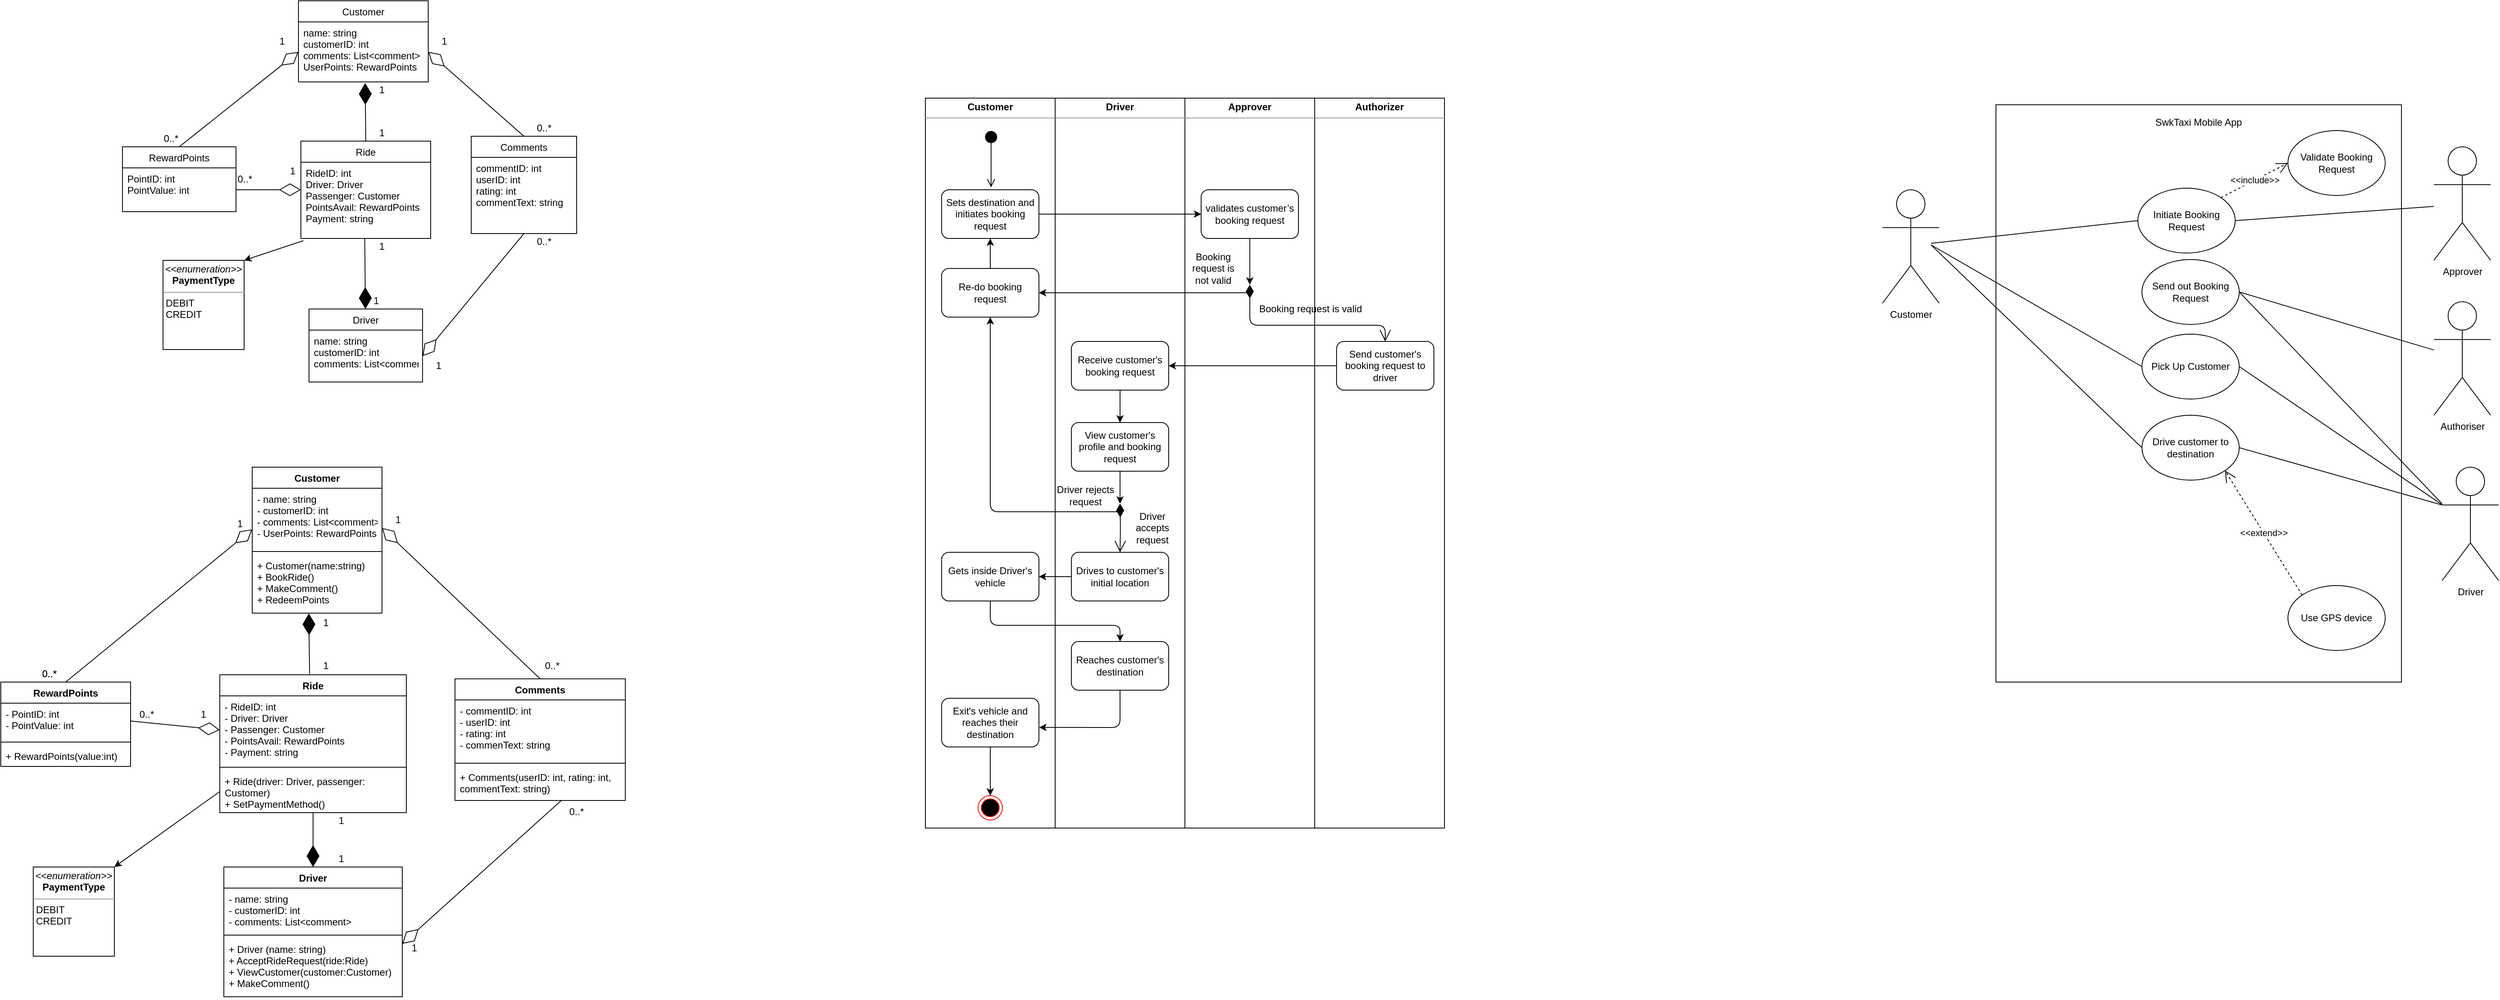 <mxfile version="13.0.1" type="github">
  <diagram id="TUaeIwJqIPwaMvK1Nt-R" name="Page-1">
    <mxGraphModel dx="2670" dy="936" grid="1" gridSize="10" guides="1" tooltips="1" connect="1" arrows="1" fold="1" page="1" pageScale="1" pageWidth="850" pageHeight="1100" math="0" shadow="0">
      <root>
        <mxCell id="0" />
        <mxCell id="1" parent="0" />
        <mxCell id="8aeZjbQpbGjvfy1XVlZA-1" value="Customer" style="swimlane;fontStyle=0;childLayout=stackLayout;horizontal=1;startSize=26;fillColor=none;horizontalStack=0;resizeParent=1;resizeParentMax=0;resizeLast=0;collapsible=1;marginBottom=0;" parent="1" vertex="1">
          <mxGeometry x="217" y="20" width="160" height="100" as="geometry" />
        </mxCell>
        <mxCell id="8aeZjbQpbGjvfy1XVlZA-4" value="name: string&#xa;customerID: int&#xa;comments: List&lt;comment&gt;&#xa;UserPoints: RewardPoints&#xa;&#xa;&#xa;&#xa;" style="text;strokeColor=none;fillColor=none;align=left;verticalAlign=top;spacingLeft=4;spacingRight=4;overflow=hidden;rotatable=0;points=[[0,0.5],[1,0.5]];portConstraint=eastwest;" parent="8aeZjbQpbGjvfy1XVlZA-1" vertex="1">
          <mxGeometry y="26" width="160" height="74" as="geometry" />
        </mxCell>
        <mxCell id="8aeZjbQpbGjvfy1XVlZA-5" value="Driver" style="swimlane;fontStyle=0;childLayout=stackLayout;horizontal=1;startSize=26;fillColor=none;horizontalStack=0;resizeParent=1;resizeParentMax=0;resizeLast=0;collapsible=1;marginBottom=0;" parent="1" vertex="1">
          <mxGeometry x="230" y="400" width="140" height="90" as="geometry" />
        </mxCell>
        <mxCell id="8aeZjbQpbGjvfy1XVlZA-6" value="name: string&#xa;customerID: int&#xa;comments: List&lt;comment&gt;" style="text;strokeColor=none;fillColor=none;align=left;verticalAlign=top;spacingLeft=4;spacingRight=4;overflow=hidden;rotatable=0;points=[[0,0.5],[1,0.5]];portConstraint=eastwest;" parent="8aeZjbQpbGjvfy1XVlZA-5" vertex="1">
          <mxGeometry y="26" width="140" height="64" as="geometry" />
        </mxCell>
        <mxCell id="8aeZjbQpbGjvfy1XVlZA-23" value="" style="endArrow=diamondThin;endFill=1;endSize=24;html=1;entryX=0.514;entryY=1.018;entryDx=0;entryDy=0;entryPerimeter=0;exitX=0.5;exitY=0;exitDx=0;exitDy=0;" parent="1" source="8aeZjbQpbGjvfy1XVlZA-9" target="8aeZjbQpbGjvfy1XVlZA-4" edge="1">
          <mxGeometry width="160" relative="1" as="geometry">
            <mxPoint x="30" y="280" as="sourcePoint" />
            <mxPoint x="190" y="280" as="targetPoint" />
          </mxGeometry>
        </mxCell>
        <mxCell id="8aeZjbQpbGjvfy1XVlZA-24" value="" style="endArrow=diamondThin;endFill=1;endSize=24;html=1;exitX=0.492;exitY=1.004;exitDx=0;exitDy=0;exitPerimeter=0;" parent="1" source="8aeZjbQpbGjvfy1XVlZA-10" target="8aeZjbQpbGjvfy1XVlZA-5" edge="1">
          <mxGeometry width="160" relative="1" as="geometry">
            <mxPoint x="200" y="360" as="sourcePoint" />
            <mxPoint x="360" y="360" as="targetPoint" />
          </mxGeometry>
        </mxCell>
        <mxCell id="8aeZjbQpbGjvfy1XVlZA-25" value="" style="endArrow=diamondThin;endFill=0;endSize=24;html=1;exitX=0.5;exitY=0;exitDx=0;exitDy=0;entryX=1;entryY=0.5;entryDx=0;entryDy=0;" parent="1" source="8aeZjbQpbGjvfy1XVlZA-13" target="8aeZjbQpbGjvfy1XVlZA-4" edge="1">
          <mxGeometry width="160" relative="1" as="geometry">
            <mxPoint x="440" y="90" as="sourcePoint" />
            <mxPoint x="600" y="90" as="targetPoint" />
          </mxGeometry>
        </mxCell>
        <mxCell id="8aeZjbQpbGjvfy1XVlZA-13" value="Comments" style="swimlane;fontStyle=0;childLayout=stackLayout;horizontal=1;startSize=26;fillColor=none;horizontalStack=0;resizeParent=1;resizeParentMax=0;resizeLast=0;collapsible=1;marginBottom=0;" parent="1" vertex="1">
          <mxGeometry x="430" y="187" width="130" height="120" as="geometry" />
        </mxCell>
        <mxCell id="8aeZjbQpbGjvfy1XVlZA-14" value="commentID: int&#xa;userID: int&#xa;rating: int&#xa;commentText: string&#xa;&#xa;&#xa;&#xa;" style="text;strokeColor=none;fillColor=none;align=left;verticalAlign=top;spacingLeft=4;spacingRight=4;overflow=hidden;rotatable=0;points=[[0,0.5],[1,0.5]];portConstraint=eastwest;" parent="8aeZjbQpbGjvfy1XVlZA-13" vertex="1">
          <mxGeometry y="26" width="130" height="94" as="geometry" />
        </mxCell>
        <mxCell id="8aeZjbQpbGjvfy1XVlZA-26" value="" style="endArrow=diamondThin;endFill=0;endSize=24;html=1;exitX=0.5;exitY=1;exitDx=0;exitDy=0;entryX=1;entryY=0.5;entryDx=0;entryDy=0;" parent="1" source="8aeZjbQpbGjvfy1XVlZA-13" target="8aeZjbQpbGjvfy1XVlZA-6" edge="1">
          <mxGeometry width="160" relative="1" as="geometry">
            <mxPoint x="420" y="370" as="sourcePoint" />
            <mxPoint x="580" y="370" as="targetPoint" />
          </mxGeometry>
        </mxCell>
        <mxCell id="-B1I44Br9PL9_KYWqfww-1" value="" style="endArrow=diamondThin;endFill=0;endSize=24;html=1;entryX=0;entryY=0.5;entryDx=0;entryDy=0;exitX=0.5;exitY=0;exitDx=0;exitDy=0;" edge="1" parent="1" source="8aeZjbQpbGjvfy1XVlZA-17" target="8aeZjbQpbGjvfy1XVlZA-4">
          <mxGeometry width="160" relative="1" as="geometry">
            <mxPoint x="60" y="180" as="sourcePoint" />
            <mxPoint x="220" y="180" as="targetPoint" />
          </mxGeometry>
        </mxCell>
        <mxCell id="-B1I44Br9PL9_KYWqfww-2" value="" style="endArrow=diamondThin;endFill=0;endSize=24;html=1;entryX=0;entryY=0.5;entryDx=0;entryDy=0;exitX=1;exitY=0.5;exitDx=0;exitDy=0;" edge="1" parent="1" source="8aeZjbQpbGjvfy1XVlZA-18" target="8aeZjbQpbGjvfy1XVlZA-9">
          <mxGeometry width="160" relative="1" as="geometry">
            <mxPoint x="60" y="360" as="sourcePoint" />
            <mxPoint x="220" y="360" as="targetPoint" />
          </mxGeometry>
        </mxCell>
        <mxCell id="-B1I44Br9PL9_KYWqfww-3" value="&lt;p style=&quot;margin: 0px ; margin-top: 4px ; text-align: center&quot;&gt;&lt;i&gt;&amp;lt;&amp;lt;enumeration&amp;gt;&amp;gt;&lt;/i&gt;&lt;br&gt;&lt;b&gt;PaymentType&lt;/b&gt;&lt;/p&gt;&lt;hr size=&quot;1&quot;&gt;&lt;div&gt;&amp;nbsp;DEBIT&lt;/div&gt;&lt;div&gt;&amp;nbsp;CREDIT&lt;br&gt;&lt;/div&gt;" style="verticalAlign=top;align=left;overflow=fill;fontSize=12;fontFamily=Helvetica;html=1;" vertex="1" parent="1">
          <mxGeometry x="50" y="340" width="100" height="110" as="geometry" />
        </mxCell>
        <mxCell id="-B1I44Br9PL9_KYWqfww-4" value="" style="endArrow=classic;html=1;exitX=0.019;exitY=1.029;exitDx=0;exitDy=0;exitPerimeter=0;entryX=1;entryY=0;entryDx=0;entryDy=0;" edge="1" parent="1" source="8aeZjbQpbGjvfy1XVlZA-10" target="-B1I44Br9PL9_KYWqfww-3">
          <mxGeometry width="50" height="50" relative="1" as="geometry">
            <mxPoint x="200" y="390" as="sourcePoint" />
            <mxPoint x="250" y="340" as="targetPoint" />
          </mxGeometry>
        </mxCell>
        <mxCell id="-B1I44Br9PL9_KYWqfww-5" value="1" style="text;html=1;strokeColor=none;fillColor=none;align=center;verticalAlign=middle;whiteSpace=wrap;rounded=0;" vertex="1" parent="1">
          <mxGeometry x="377" y="60" width="40" height="20" as="geometry" />
        </mxCell>
        <mxCell id="-B1I44Br9PL9_KYWqfww-6" value="0..*" style="text;html=1;strokeColor=none;fillColor=none;align=center;verticalAlign=middle;whiteSpace=wrap;rounded=0;" vertex="1" parent="1">
          <mxGeometry x="500" y="167" width="40" height="20" as="geometry" />
        </mxCell>
        <mxCell id="-B1I44Br9PL9_KYWqfww-7" value="1" style="text;html=1;strokeColor=none;fillColor=none;align=center;verticalAlign=middle;whiteSpace=wrap;rounded=0;" vertex="1" parent="1">
          <mxGeometry x="370" y="460" width="40" height="20" as="geometry" />
        </mxCell>
        <mxCell id="-B1I44Br9PL9_KYWqfww-8" value="0..*" style="text;html=1;strokeColor=none;fillColor=none;align=center;verticalAlign=middle;whiteSpace=wrap;rounded=0;" vertex="1" parent="1">
          <mxGeometry x="500" y="307" width="40" height="20" as="geometry" />
        </mxCell>
        <mxCell id="-B1I44Br9PL9_KYWqfww-9" value="1" style="text;html=1;strokeColor=none;fillColor=none;align=center;verticalAlign=middle;whiteSpace=wrap;rounded=0;" vertex="1" parent="1">
          <mxGeometry x="177" y="60" width="40" height="20" as="geometry" />
        </mxCell>
        <mxCell id="-B1I44Br9PL9_KYWqfww-12" value="0..*" style="text;html=1;strokeColor=none;fillColor=none;align=center;verticalAlign=middle;whiteSpace=wrap;rounded=0;" vertex="1" parent="1">
          <mxGeometry x="40" y="180" width="40" height="20" as="geometry" />
        </mxCell>
        <mxCell id="8aeZjbQpbGjvfy1XVlZA-9" value="Ride" style="swimlane;fontStyle=0;childLayout=stackLayout;horizontal=1;startSize=26;fillColor=none;horizontalStack=0;resizeParent=1;resizeParentMax=0;resizeLast=0;collapsible=1;marginBottom=0;" parent="1" vertex="1">
          <mxGeometry x="220" y="193" width="160" height="120" as="geometry" />
        </mxCell>
        <mxCell id="8aeZjbQpbGjvfy1XVlZA-10" value="RideID: int&#xa;Driver: Driver&#xa;Passenger: Customer&#xa;PointsAvail: RewardPoints&#xa;Payment: string&#xa;&#xa;&#xa;" style="text;strokeColor=none;fillColor=none;align=left;verticalAlign=top;spacingLeft=4;spacingRight=4;overflow=hidden;rotatable=0;points=[[0,0.5],[1,0.5]];portConstraint=eastwest;" parent="8aeZjbQpbGjvfy1XVlZA-9" vertex="1">
          <mxGeometry y="26" width="160" height="94" as="geometry" />
        </mxCell>
        <mxCell id="8aeZjbQpbGjvfy1XVlZA-17" value="RewardPoints" style="swimlane;fontStyle=0;childLayout=stackLayout;horizontal=1;startSize=26;fillColor=none;horizontalStack=0;resizeParent=1;resizeParentMax=0;resizeLast=0;collapsible=1;marginBottom=0;" parent="1" vertex="1">
          <mxGeometry y="200" width="140" height="80" as="geometry" />
        </mxCell>
        <mxCell id="8aeZjbQpbGjvfy1XVlZA-18" value="PointID: int&#xa;PointValue: int&#xa;" style="text;strokeColor=none;fillColor=none;align=left;verticalAlign=top;spacingLeft=4;spacingRight=4;overflow=hidden;rotatable=0;points=[[0,0.5],[1,0.5]];portConstraint=eastwest;" parent="8aeZjbQpbGjvfy1XVlZA-17" vertex="1">
          <mxGeometry y="26" width="140" height="54" as="geometry" />
        </mxCell>
        <mxCell id="-B1I44Br9PL9_KYWqfww-13" value="1" style="text;html=1;strokeColor=none;fillColor=none;align=center;verticalAlign=middle;whiteSpace=wrap;rounded=0;" vertex="1" parent="1">
          <mxGeometry x="190" y="220" width="40" height="20" as="geometry" />
        </mxCell>
        <mxCell id="-B1I44Br9PL9_KYWqfww-14" value="0..*" style="text;html=1;strokeColor=none;fillColor=none;align=center;verticalAlign=middle;whiteSpace=wrap;rounded=0;" vertex="1" parent="1">
          <mxGeometry x="131" y="230" width="40" height="20" as="geometry" />
        </mxCell>
        <mxCell id="-B1I44Br9PL9_KYWqfww-15" value="1" style="text;html=1;strokeColor=none;fillColor=none;align=center;verticalAlign=middle;whiteSpace=wrap;rounded=0;" vertex="1" parent="1">
          <mxGeometry x="300" y="120" width="40" height="20" as="geometry" />
        </mxCell>
        <mxCell id="-B1I44Br9PL9_KYWqfww-16" value="1" style="text;html=1;strokeColor=none;fillColor=none;align=center;verticalAlign=middle;whiteSpace=wrap;rounded=0;" vertex="1" parent="1">
          <mxGeometry x="293" y="380" width="40" height="20" as="geometry" />
        </mxCell>
        <mxCell id="-B1I44Br9PL9_KYWqfww-17" value="1" style="text;html=1;strokeColor=none;fillColor=none;align=center;verticalAlign=middle;whiteSpace=wrap;rounded=0;" vertex="1" parent="1">
          <mxGeometry x="300" y="173" width="40" height="20" as="geometry" />
        </mxCell>
        <mxCell id="-B1I44Br9PL9_KYWqfww-18" value="1" style="text;html=1;strokeColor=none;fillColor=none;align=center;verticalAlign=middle;whiteSpace=wrap;rounded=0;" vertex="1" parent="1">
          <mxGeometry x="300" y="313" width="40" height="20" as="geometry" />
        </mxCell>
        <mxCell id="-B1I44Br9PL9_KYWqfww-19" value="&lt;p style=&quot;margin: 0px ; margin-top: 4px ; text-align: center&quot;&gt;&lt;b&gt;Authorizer&lt;/b&gt;&lt;br&gt;&lt;/p&gt;&lt;hr size=&quot;1&quot;&gt;&lt;div style=&quot;height: 2px&quot;&gt;&lt;/div&gt;" style="verticalAlign=top;align=left;overflow=fill;fontSize=12;fontFamily=Helvetica;html=1;" vertex="1" parent="1">
          <mxGeometry x="1470" y="140" width="160" height="900" as="geometry" />
        </mxCell>
        <mxCell id="-B1I44Br9PL9_KYWqfww-20" value="&lt;p style=&quot;margin: 0px ; margin-top: 4px ; text-align: center&quot;&gt;&lt;b&gt;Approver&lt;/b&gt;&lt;/p&gt;&lt;hr size=&quot;1&quot;&gt;&lt;div style=&quot;height: 2px&quot;&gt;&lt;/div&gt;" style="verticalAlign=top;align=left;overflow=fill;fontSize=12;fontFamily=Helvetica;html=1;" vertex="1" parent="1">
          <mxGeometry x="1310" y="140" width="160" height="900" as="geometry" />
        </mxCell>
        <mxCell id="-B1I44Br9PL9_KYWqfww-21" value="&lt;p style=&quot;margin: 0px ; margin-top: 4px ; text-align: center&quot;&gt;&lt;b&gt;Customer&lt;/b&gt;&lt;br&gt;&lt;/p&gt;&lt;hr size=&quot;1&quot;&gt;&lt;div style=&quot;height: 2px&quot;&gt;&lt;/div&gt;" style="verticalAlign=top;align=left;overflow=fill;fontSize=12;fontFamily=Helvetica;html=1;" vertex="1" parent="1">
          <mxGeometry x="990" y="140" width="160" height="900" as="geometry" />
        </mxCell>
        <mxCell id="-B1I44Br9PL9_KYWqfww-22" value="&lt;p style=&quot;margin: 0px ; margin-top: 4px ; text-align: center&quot;&gt;&lt;b&gt;Driver&lt;/b&gt;&lt;/p&gt;&lt;hr size=&quot;1&quot;&gt;&lt;div style=&quot;height: 2px&quot;&gt;&lt;/div&gt;" style="verticalAlign=top;align=left;overflow=fill;fontSize=12;fontFamily=Helvetica;html=1;" vertex="1" parent="1">
          <mxGeometry x="1150" y="140" width="160" height="900" as="geometry" />
        </mxCell>
        <mxCell id="-B1I44Br9PL9_KYWqfww-23" value="" style="html=1;verticalAlign=bottom;startArrow=circle;startFill=1;endArrow=open;startSize=6;endSize=8;" edge="1" parent="1">
          <mxGeometry width="80" relative="1" as="geometry">
            <mxPoint x="1071" y="180" as="sourcePoint" />
            <mxPoint x="1071" y="250" as="targetPoint" />
          </mxGeometry>
        </mxCell>
        <mxCell id="-B1I44Br9PL9_KYWqfww-52" value="" style="ellipse;html=1;shape=endState;fillColor=#000000;strokeColor=#ff0000;" vertex="1" parent="1">
          <mxGeometry x="1055" y="1000" width="30" height="30" as="geometry" />
        </mxCell>
        <mxCell id="-B1I44Br9PL9_KYWqfww-56" value="Sets destination and initiates booking request" style="rounded=1;whiteSpace=wrap;html=1;" vertex="1" parent="1">
          <mxGeometry x="1010" y="253" width="120" height="60" as="geometry" />
        </mxCell>
        <mxCell id="-B1I44Br9PL9_KYWqfww-57" value="&lt;span lang=&quot;EN-GB&quot;&gt;validates customer’s booking request&lt;/span&gt;" style="rounded=1;whiteSpace=wrap;html=1;" vertex="1" parent="1">
          <mxGeometry x="1330" y="253" width="120" height="60" as="geometry" />
        </mxCell>
        <mxCell id="-B1I44Br9PL9_KYWqfww-58" value="" style="endArrow=classic;html=1;exitX=1;exitY=0.5;exitDx=0;exitDy=0;entryX=0;entryY=0.5;entryDx=0;entryDy=0;" edge="1" parent="1" source="-B1I44Br9PL9_KYWqfww-56" target="-B1I44Br9PL9_KYWqfww-57">
          <mxGeometry width="50" height="50" relative="1" as="geometry">
            <mxPoint x="1230" y="320" as="sourcePoint" />
            <mxPoint x="1280" y="270" as="targetPoint" />
          </mxGeometry>
        </mxCell>
        <mxCell id="-B1I44Br9PL9_KYWqfww-61" value="Send customer&#39;s booking request to driver" style="rounded=1;whiteSpace=wrap;html=1;" vertex="1" parent="1">
          <mxGeometry x="1497" y="440" width="120" height="60" as="geometry" />
        </mxCell>
        <mxCell id="-B1I44Br9PL9_KYWqfww-62" value="" style="endArrow=open;html=1;endSize=12;startArrow=diamondThin;startSize=14;startFill=1;edgeStyle=orthogonalEdgeStyle;align=left;verticalAlign=bottom;entryX=0.5;entryY=0;entryDx=0;entryDy=0;" edge="1" parent="1" target="-B1I44Br9PL9_KYWqfww-61">
          <mxGeometry x="-0.8" y="14" relative="1" as="geometry">
            <mxPoint x="1390" y="370" as="sourcePoint" />
            <mxPoint x="1500" y="420" as="targetPoint" />
            <Array as="points">
              <mxPoint x="1390" y="420" />
              <mxPoint x="1557" y="420" />
            </Array>
            <mxPoint x="-4" y="-10" as="offset" />
          </mxGeometry>
        </mxCell>
        <mxCell id="-B1I44Br9PL9_KYWqfww-63" value="" style="endArrow=classic;html=1;exitX=0.5;exitY=1;exitDx=0;exitDy=0;" edge="1" parent="1" source="-B1I44Br9PL9_KYWqfww-57">
          <mxGeometry width="50" height="50" relative="1" as="geometry">
            <mxPoint x="1140" y="470" as="sourcePoint" />
            <mxPoint x="1390" y="370" as="targetPoint" />
          </mxGeometry>
        </mxCell>
        <mxCell id="-B1I44Br9PL9_KYWqfww-66" value="Receive customer&#39;s booking request" style="rounded=1;whiteSpace=wrap;html=1;" vertex="1" parent="1">
          <mxGeometry x="1170" y="440" width="120" height="60" as="geometry" />
        </mxCell>
        <mxCell id="-B1I44Br9PL9_KYWqfww-67" value="View customer&#39;s profile and booking request" style="rounded=1;whiteSpace=wrap;html=1;" vertex="1" parent="1">
          <mxGeometry x="1170" y="540" width="120" height="60" as="geometry" />
        </mxCell>
        <mxCell id="-B1I44Br9PL9_KYWqfww-69" value="" style="endArrow=classic;html=1;exitX=0.5;exitY=1;exitDx=0;exitDy=0;" edge="1" parent="1" source="-B1I44Br9PL9_KYWqfww-67">
          <mxGeometry width="50" height="50" relative="1" as="geometry">
            <mxPoint x="730" y="650" as="sourcePoint" />
            <mxPoint x="1230" y="640" as="targetPoint" />
          </mxGeometry>
        </mxCell>
        <mxCell id="-B1I44Br9PL9_KYWqfww-71" value="Drives to customer&#39;s initial location" style="rounded=1;whiteSpace=wrap;html=1;" vertex="1" parent="1">
          <mxGeometry x="1170" y="700" width="120" height="60" as="geometry" />
        </mxCell>
        <mxCell id="-B1I44Br9PL9_KYWqfww-72" value="" style="endArrow=open;html=1;endSize=12;startArrow=diamondThin;startSize=14;startFill=1;edgeStyle=orthogonalEdgeStyle;align=left;verticalAlign=bottom;entryX=0.5;entryY=0;entryDx=0;entryDy=0;" edge="1" parent="1" target="-B1I44Br9PL9_KYWqfww-71">
          <mxGeometry x="-1" y="3" relative="1" as="geometry">
            <mxPoint x="1230" y="640" as="sourcePoint" />
            <mxPoint x="960" y="730" as="targetPoint" />
          </mxGeometry>
        </mxCell>
        <mxCell id="-B1I44Br9PL9_KYWqfww-73" value="" style="endArrow=classic;html=1;exitX=0;exitY=0.5;exitDx=0;exitDy=0;entryX=1;entryY=0.5;entryDx=0;entryDy=0;" edge="1" parent="1" source="-B1I44Br9PL9_KYWqfww-61" target="-B1I44Br9PL9_KYWqfww-66">
          <mxGeometry width="50" height="50" relative="1" as="geometry">
            <mxPoint x="620" y="620" as="sourcePoint" />
            <mxPoint x="670" y="570" as="targetPoint" />
          </mxGeometry>
        </mxCell>
        <mxCell id="-B1I44Br9PL9_KYWqfww-74" value="" style="endArrow=classic;html=1;exitX=0.5;exitY=1;exitDx=0;exitDy=0;entryX=0.5;entryY=0;entryDx=0;entryDy=0;" edge="1" parent="1" source="-B1I44Br9PL9_KYWqfww-66" target="-B1I44Br9PL9_KYWqfww-67">
          <mxGeometry width="50" height="50" relative="1" as="geometry">
            <mxPoint x="720" y="560" as="sourcePoint" />
            <mxPoint x="770" y="510" as="targetPoint" />
          </mxGeometry>
        </mxCell>
        <mxCell id="-B1I44Br9PL9_KYWqfww-75" value="Gets inside Driver&#39;s vehicle" style="rounded=1;whiteSpace=wrap;html=1;" vertex="1" parent="1">
          <mxGeometry x="1010" y="700" width="120" height="60" as="geometry" />
        </mxCell>
        <mxCell id="-B1I44Br9PL9_KYWqfww-76" value="Reaches customer&#39;s destination" style="rounded=1;whiteSpace=wrap;html=1;" vertex="1" parent="1">
          <mxGeometry x="1170" y="810" width="120" height="60" as="geometry" />
        </mxCell>
        <mxCell id="-B1I44Br9PL9_KYWqfww-77" value="Exit&#39;s vehicle and reaches their destination" style="rounded=1;whiteSpace=wrap;html=1;" vertex="1" parent="1">
          <mxGeometry x="1010" y="880" width="120" height="60" as="geometry" />
        </mxCell>
        <mxCell id="-B1I44Br9PL9_KYWqfww-78" value="" style="endArrow=classic;html=1;exitX=0;exitY=0.5;exitDx=0;exitDy=0;" edge="1" parent="1" source="-B1I44Br9PL9_KYWqfww-71">
          <mxGeometry width="50" height="50" relative="1" as="geometry">
            <mxPoint x="860" y="810" as="sourcePoint" />
            <mxPoint x="1130" y="730" as="targetPoint" />
          </mxGeometry>
        </mxCell>
        <mxCell id="-B1I44Br9PL9_KYWqfww-79" value="" style="endArrow=classic;html=1;exitX=0.5;exitY=1;exitDx=0;exitDy=0;entryX=0.5;entryY=0;entryDx=0;entryDy=0;" edge="1" parent="1" source="-B1I44Br9PL9_KYWqfww-75" target="-B1I44Br9PL9_KYWqfww-76">
          <mxGeometry width="50" height="50" relative="1" as="geometry">
            <mxPoint x="920" y="830" as="sourcePoint" />
            <mxPoint x="970" y="780" as="targetPoint" />
            <Array as="points">
              <mxPoint x="1070" y="790" />
              <mxPoint x="1120" y="790" />
              <mxPoint x="1230" y="790" />
            </Array>
          </mxGeometry>
        </mxCell>
        <mxCell id="-B1I44Br9PL9_KYWqfww-80" value="" style="endArrow=classic;html=1;entryX=1.003;entryY=0.597;entryDx=0;entryDy=0;entryPerimeter=0;exitX=0.5;exitY=1;exitDx=0;exitDy=0;" edge="1" parent="1" source="-B1I44Br9PL9_KYWqfww-76" target="-B1I44Br9PL9_KYWqfww-77">
          <mxGeometry width="50" height="50" relative="1" as="geometry">
            <mxPoint x="1130" y="840" as="sourcePoint" />
            <mxPoint x="910" y="780" as="targetPoint" />
            <Array as="points">
              <mxPoint x="1230" y="916" />
            </Array>
          </mxGeometry>
        </mxCell>
        <mxCell id="-B1I44Br9PL9_KYWqfww-81" value="" style="endArrow=classic;html=1;entryX=1;entryY=0.5;entryDx=0;entryDy=0;" edge="1" parent="1" target="-B1I44Br9PL9_KYWqfww-82">
          <mxGeometry width="50" height="50" relative="1" as="geometry">
            <mxPoint x="1390" y="380" as="sourcePoint" />
            <mxPoint x="1290" y="340" as="targetPoint" />
          </mxGeometry>
        </mxCell>
        <mxCell id="-B1I44Br9PL9_KYWqfww-82" value="Re-do booking request" style="rounded=1;whiteSpace=wrap;html=1;" vertex="1" parent="1">
          <mxGeometry x="1010" y="350" width="120" height="60" as="geometry" />
        </mxCell>
        <mxCell id="-B1I44Br9PL9_KYWqfww-83" value="" style="endArrow=classic;html=1;entryX=0.5;entryY=1;entryDx=0;entryDy=0;exitX=0.5;exitY=0;exitDx=0;exitDy=0;" edge="1" parent="1" source="-B1I44Br9PL9_KYWqfww-82" target="-B1I44Br9PL9_KYWqfww-56">
          <mxGeometry width="50" height="50" relative="1" as="geometry">
            <mxPoint x="950" y="450" as="sourcePoint" />
            <mxPoint x="1000" y="400" as="targetPoint" />
          </mxGeometry>
        </mxCell>
        <mxCell id="-B1I44Br9PL9_KYWqfww-84" value="" style="endArrow=classic;html=1;entryX=0.5;entryY=1;entryDx=0;entryDy=0;" edge="1" parent="1" target="-B1I44Br9PL9_KYWqfww-82">
          <mxGeometry width="50" height="50" relative="1" as="geometry">
            <mxPoint x="1230" y="650" as="sourcePoint" />
            <mxPoint x="1100" y="520" as="targetPoint" />
            <Array as="points">
              <mxPoint x="1070" y="650" />
            </Array>
          </mxGeometry>
        </mxCell>
        <mxCell id="-B1I44Br9PL9_KYWqfww-85" value="Driver accepts request" style="text;html=1;strokeColor=none;fillColor=none;align=center;verticalAlign=middle;whiteSpace=wrap;rounded=0;" vertex="1" parent="1">
          <mxGeometry x="1240" y="660" width="60" height="20" as="geometry" />
        </mxCell>
        <mxCell id="-B1I44Br9PL9_KYWqfww-86" value="Booking request is not valid" style="text;html=1;strokeColor=none;fillColor=none;align=center;verticalAlign=middle;whiteSpace=wrap;rounded=0;" vertex="1" parent="1">
          <mxGeometry x="1310" y="340" width="70" height="20" as="geometry" />
        </mxCell>
        <mxCell id="-B1I44Br9PL9_KYWqfww-87" value="Driver rejects request" style="text;html=1;strokeColor=none;fillColor=none;align=center;verticalAlign=middle;whiteSpace=wrap;rounded=0;" vertex="1" parent="1">
          <mxGeometry x="1145" y="620" width="85" height="20" as="geometry" />
        </mxCell>
        <mxCell id="-B1I44Br9PL9_KYWqfww-88" value="Booking request is valid" style="text;html=1;strokeColor=none;fillColor=none;align=center;verticalAlign=middle;whiteSpace=wrap;rounded=0;" vertex="1" parent="1">
          <mxGeometry x="1400" y="390" width="130" height="20" as="geometry" />
        </mxCell>
        <mxCell id="-B1I44Br9PL9_KYWqfww-89" value="" style="endArrow=classic;html=1;exitX=0.5;exitY=1;exitDx=0;exitDy=0;entryX=0.5;entryY=0;entryDx=0;entryDy=0;" edge="1" parent="1" source="-B1I44Br9PL9_KYWqfww-77" target="-B1I44Br9PL9_KYWqfww-52">
          <mxGeometry width="50" height="50" relative="1" as="geometry">
            <mxPoint x="810" y="950" as="sourcePoint" />
            <mxPoint x="860" y="900" as="targetPoint" />
          </mxGeometry>
        </mxCell>
        <mxCell id="-B1I44Br9PL9_KYWqfww-90" value="" style="rounded=0;whiteSpace=wrap;html=1;" vertex="1" parent="1">
          <mxGeometry x="2310" y="148.13" width="500" height="711.87" as="geometry" />
        </mxCell>
        <mxCell id="-B1I44Br9PL9_KYWqfww-91" value="Customer" style="shape=umlActor;verticalLabelPosition=bottom;labelBackgroundColor=#ffffff;verticalAlign=top;html=1;outlineConnect=0;" vertex="1" parent="1">
          <mxGeometry x="2170" y="253" width="70" height="140" as="geometry" />
        </mxCell>
        <mxCell id="-B1I44Br9PL9_KYWqfww-92" value="SwkTaxi Mobile App" style="text;html=1;strokeColor=none;fillColor=none;align=center;verticalAlign=middle;whiteSpace=wrap;rounded=0;" vertex="1" parent="1">
          <mxGeometry x="2485" y="160" width="150" height="20" as="geometry" />
        </mxCell>
        <mxCell id="-B1I44Br9PL9_KYWqfww-93" style="edgeStyle=orthogonalEdgeStyle;rounded=0;orthogonalLoop=1;jettySize=auto;html=1;exitX=0.5;exitY=1;exitDx=0;exitDy=0;" edge="1" parent="1">
          <mxGeometry relative="1" as="geometry">
            <mxPoint x="2560" y="221.0" as="sourcePoint" />
            <mxPoint x="2560" y="221.0" as="targetPoint" />
          </mxGeometry>
        </mxCell>
        <mxCell id="-B1I44Br9PL9_KYWqfww-94" value="Approver" style="shape=umlActor;verticalLabelPosition=bottom;labelBackgroundColor=#ffffff;verticalAlign=top;html=1;outlineConnect=0;" vertex="1" parent="1">
          <mxGeometry x="2850" y="200" width="70" height="140" as="geometry" />
        </mxCell>
        <mxCell id="-B1I44Br9PL9_KYWqfww-95" value="Authoriser" style="shape=umlActor;verticalLabelPosition=bottom;labelBackgroundColor=#ffffff;verticalAlign=top;html=1;outlineConnect=0;" vertex="1" parent="1">
          <mxGeometry x="2850" y="391" width="70" height="140" as="geometry" />
        </mxCell>
        <mxCell id="-B1I44Br9PL9_KYWqfww-96" value="Driver" style="shape=umlActor;verticalLabelPosition=bottom;labelBackgroundColor=#ffffff;verticalAlign=top;html=1;outlineConnect=0;" vertex="1" parent="1">
          <mxGeometry x="2860" y="595" width="70" height="140" as="geometry" />
        </mxCell>
        <mxCell id="-B1I44Br9PL9_KYWqfww-97" value="Initiate Booking Request" style="ellipse;whiteSpace=wrap;html=1;" vertex="1" parent="1">
          <mxGeometry x="2485" y="251" width="120" height="80" as="geometry" />
        </mxCell>
        <mxCell id="-B1I44Br9PL9_KYWqfww-98" value="Send out Booking Request" style="ellipse;whiteSpace=wrap;html=1;" vertex="1" parent="1">
          <mxGeometry x="2490" y="339" width="120" height="80" as="geometry" />
        </mxCell>
        <mxCell id="-B1I44Br9PL9_KYWqfww-99" value="Pick Up Customer" style="ellipse;whiteSpace=wrap;html=1;" vertex="1" parent="1">
          <mxGeometry x="2490" y="431" width="120" height="80" as="geometry" />
        </mxCell>
        <mxCell id="-B1I44Br9PL9_KYWqfww-100" value="Drive customer to destination" style="ellipse;whiteSpace=wrap;html=1;" vertex="1" parent="1">
          <mxGeometry x="2490" y="531" width="120" height="80" as="geometry" />
        </mxCell>
        <mxCell id="-B1I44Br9PL9_KYWqfww-101" value="" style="endArrow=none;html=1;entryX=0;entryY=0.5;entryDx=0;entryDy=0;" edge="1" parent="1" target="-B1I44Br9PL9_KYWqfww-97">
          <mxGeometry width="50" height="50" relative="1" as="geometry">
            <mxPoint x="2230" y="319" as="sourcePoint" />
            <mxPoint x="2140" y="601" as="targetPoint" />
            <Array as="points">
              <mxPoint x="2230" y="319" />
            </Array>
          </mxGeometry>
        </mxCell>
        <mxCell id="-B1I44Br9PL9_KYWqfww-102" value="" style="endArrow=none;html=1;entryX=0;entryY=0.5;entryDx=0;entryDy=0;" edge="1" parent="1" target="-B1I44Br9PL9_KYWqfww-99">
          <mxGeometry width="50" height="50" relative="1" as="geometry">
            <mxPoint x="2230" y="321.0" as="sourcePoint" />
            <mxPoint x="2220" y="481" as="targetPoint" />
          </mxGeometry>
        </mxCell>
        <mxCell id="-B1I44Br9PL9_KYWqfww-103" value="" style="endArrow=none;html=1;exitX=1;exitY=0.5;exitDx=0;exitDy=0;" edge="1" parent="1" source="-B1I44Br9PL9_KYWqfww-97">
          <mxGeometry width="50" height="50" relative="1" as="geometry">
            <mxPoint x="2980" y="461" as="sourcePoint" />
            <mxPoint x="2850" y="273.5" as="targetPoint" />
          </mxGeometry>
        </mxCell>
        <mxCell id="-B1I44Br9PL9_KYWqfww-104" value="" style="endArrow=none;html=1;exitX=1;exitY=0.5;exitDx=0;exitDy=0;" edge="1" parent="1" source="-B1I44Br9PL9_KYWqfww-99" target="-B1I44Br9PL9_KYWqfww-96">
          <mxGeometry width="50" height="50" relative="1" as="geometry">
            <mxPoint x="2980" y="481" as="sourcePoint" />
            <mxPoint x="3030" y="431" as="targetPoint" />
          </mxGeometry>
        </mxCell>
        <mxCell id="-B1I44Br9PL9_KYWqfww-105" value="" style="endArrow=none;html=1;exitX=1;exitY=0.5;exitDx=0;exitDy=0;entryX=0;entryY=0.333;entryDx=0;entryDy=0;entryPerimeter=0;" edge="1" parent="1" source="-B1I44Br9PL9_KYWqfww-100" target="-B1I44Br9PL9_KYWqfww-96">
          <mxGeometry width="50" height="50" relative="1" as="geometry">
            <mxPoint x="2980" y="461" as="sourcePoint" />
            <mxPoint x="2850" y="721" as="targetPoint" />
          </mxGeometry>
        </mxCell>
        <mxCell id="-B1I44Br9PL9_KYWqfww-106" value="" style="endArrow=none;html=1;exitX=1;exitY=0.5;exitDx=0;exitDy=0;" edge="1" parent="1" source="-B1I44Br9PL9_KYWqfww-98" target="-B1I44Br9PL9_KYWqfww-95">
          <mxGeometry width="50" height="50" relative="1" as="geometry">
            <mxPoint x="3060" y="471" as="sourcePoint" />
            <mxPoint x="3110" y="421" as="targetPoint" />
          </mxGeometry>
        </mxCell>
        <mxCell id="-B1I44Br9PL9_KYWqfww-107" value="Use GPS device" style="ellipse;whiteSpace=wrap;html=1;" vertex="1" parent="1">
          <mxGeometry x="2670" y="741" width="120" height="80" as="geometry" />
        </mxCell>
        <mxCell id="-B1I44Br9PL9_KYWqfww-108" value="&amp;lt;&amp;lt;extend&amp;gt;&amp;gt;" style="endArrow=open;endSize=12;dashed=1;html=1;entryX=1;entryY=1;entryDx=0;entryDy=0;exitX=0;exitY=0;exitDx=0;exitDy=0;" edge="1" parent="1" source="-B1I44Br9PL9_KYWqfww-107" target="-B1I44Br9PL9_KYWqfww-100">
          <mxGeometry width="160" relative="1" as="geometry">
            <mxPoint x="2450" y="721" as="sourcePoint" />
            <mxPoint x="2610" y="721" as="targetPoint" />
          </mxGeometry>
        </mxCell>
        <mxCell id="-B1I44Br9PL9_KYWqfww-109" value="" style="endArrow=none;html=1;entryX=0;entryY=0.5;entryDx=0;entryDy=0;" edge="1" parent="1" target="-B1I44Br9PL9_KYWqfww-100">
          <mxGeometry width="50" height="50" relative="1" as="geometry">
            <mxPoint x="2230" y="321.0" as="sourcePoint" />
            <mxPoint x="2150" y="511" as="targetPoint" />
          </mxGeometry>
        </mxCell>
        <mxCell id="-B1I44Br9PL9_KYWqfww-110" value="&amp;lt;&amp;lt;include&amp;gt;&amp;gt;" style="endArrow=open;endSize=12;dashed=1;html=1;exitX=1;exitY=0;exitDx=0;exitDy=0;entryX=0;entryY=0.5;entryDx=0;entryDy=0;" edge="1" parent="1" source="-B1I44Br9PL9_KYWqfww-97" target="-B1I44Br9PL9_KYWqfww-111">
          <mxGeometry width="160" relative="1" as="geometry">
            <mxPoint x="2630" y="251" as="sourcePoint" />
            <mxPoint x="2670" y="261" as="targetPoint" />
          </mxGeometry>
        </mxCell>
        <mxCell id="-B1I44Br9PL9_KYWqfww-111" value="Validate Booking Request" style="ellipse;whiteSpace=wrap;html=1;" vertex="1" parent="1">
          <mxGeometry x="2670" y="180" width="120" height="80" as="geometry" />
        </mxCell>
        <mxCell id="-B1I44Br9PL9_KYWqfww-112" value="" style="endArrow=none;html=1;entryX=1;entryY=0.5;entryDx=0;entryDy=0;" edge="1" parent="1" target="-B1I44Br9PL9_KYWqfww-98">
          <mxGeometry width="50" height="50" relative="1" as="geometry">
            <mxPoint x="2860" y="640" as="sourcePoint" />
            <mxPoint x="3010" y="500" as="targetPoint" />
          </mxGeometry>
        </mxCell>
        <mxCell id="-B1I44Br9PL9_KYWqfww-139" value="&lt;p style=&quot;margin: 0px ; margin-top: 4px ; text-align: center&quot;&gt;&lt;i&gt;&amp;lt;&amp;lt;enumeration&amp;gt;&amp;gt;&lt;/i&gt;&lt;br&gt;&lt;b&gt;PaymentType&lt;/b&gt;&lt;/p&gt;&lt;hr size=&quot;1&quot;&gt;&lt;div&gt;&amp;nbsp;DEBIT&lt;/div&gt;&lt;div&gt;&amp;nbsp;CREDIT&lt;br&gt;&lt;/div&gt;" style="verticalAlign=top;align=left;overflow=fill;fontSize=12;fontFamily=Helvetica;html=1;" vertex="1" parent="1">
          <mxGeometry x="-110" y="1088" width="100" height="110" as="geometry" />
        </mxCell>
        <mxCell id="-B1I44Br9PL9_KYWqfww-117" value="Customer" style="swimlane;fontStyle=1;align=center;verticalAlign=top;childLayout=stackLayout;horizontal=1;startSize=26;horizontalStack=0;resizeParent=1;resizeParentMax=0;resizeLast=0;collapsible=1;marginBottom=0;" vertex="1" parent="1">
          <mxGeometry x="160" y="595" width="160" height="180" as="geometry" />
        </mxCell>
        <mxCell id="-B1I44Br9PL9_KYWqfww-118" value="- name: string&#xa;- customerID: int&#xa;- comments: List&lt;comment&gt;&#xa;- UserPoints: RewardPoints&#xa;&#xa;&#xa;&#xa;&#xa;&#xa;" style="text;strokeColor=none;fillColor=none;align=left;verticalAlign=top;spacingLeft=4;spacingRight=4;overflow=hidden;rotatable=0;points=[[0,0.5],[1,0.5]];portConstraint=eastwest;" vertex="1" parent="-B1I44Br9PL9_KYWqfww-117">
          <mxGeometry y="26" width="160" height="74" as="geometry" />
        </mxCell>
        <mxCell id="-B1I44Br9PL9_KYWqfww-119" value="" style="line;strokeWidth=1;fillColor=none;align=left;verticalAlign=middle;spacingTop=-1;spacingLeft=3;spacingRight=3;rotatable=0;labelPosition=right;points=[];portConstraint=eastwest;" vertex="1" parent="-B1I44Br9PL9_KYWqfww-117">
          <mxGeometry y="100" width="160" height="8" as="geometry" />
        </mxCell>
        <mxCell id="-B1I44Br9PL9_KYWqfww-120" value="+ Customer(name:string)&#xa;+ BookRide()&#xa;+ MakeComment()&#xa;+ RedeemPoints&#xa;&#xa;" style="text;strokeColor=none;fillColor=none;align=left;verticalAlign=top;spacingLeft=4;spacingRight=4;overflow=hidden;rotatable=0;points=[[0,0.5],[1,0.5]];portConstraint=eastwest;" vertex="1" parent="-B1I44Br9PL9_KYWqfww-117">
          <mxGeometry y="108" width="160" height="72" as="geometry" />
        </mxCell>
        <mxCell id="-B1I44Br9PL9_KYWqfww-121" value="Comments" style="swimlane;fontStyle=1;align=center;verticalAlign=top;childLayout=stackLayout;horizontal=1;startSize=26;horizontalStack=0;resizeParent=1;resizeParentMax=0;resizeLast=0;collapsible=1;marginBottom=0;" vertex="1" parent="1">
          <mxGeometry x="410" y="856" width="210" height="150" as="geometry" />
        </mxCell>
        <mxCell id="-B1I44Br9PL9_KYWqfww-122" value="- commentID: int&#xa;- userID: int&#xa;- rating: int&#xa;- commenText: string&#xa;&#xa;&#xa;&#xa;&#xa;&#xa;" style="text;strokeColor=none;fillColor=none;align=left;verticalAlign=top;spacingLeft=4;spacingRight=4;overflow=hidden;rotatable=0;points=[[0,0.5],[1,0.5]];portConstraint=eastwest;" vertex="1" parent="-B1I44Br9PL9_KYWqfww-121">
          <mxGeometry y="26" width="210" height="74" as="geometry" />
        </mxCell>
        <mxCell id="-B1I44Br9PL9_KYWqfww-123" value="" style="line;strokeWidth=1;fillColor=none;align=left;verticalAlign=middle;spacingTop=-1;spacingLeft=3;spacingRight=3;rotatable=0;labelPosition=right;points=[];portConstraint=eastwest;" vertex="1" parent="-B1I44Br9PL9_KYWqfww-121">
          <mxGeometry y="100" width="210" height="8" as="geometry" />
        </mxCell>
        <mxCell id="-B1I44Br9PL9_KYWqfww-124" value="+ Comments(userID: int, rating: int,&#xa; commentText: string)" style="text;strokeColor=none;fillColor=none;align=left;verticalAlign=top;spacingLeft=4;spacingRight=4;overflow=hidden;rotatable=0;points=[[0,0.5],[1,0.5]];portConstraint=eastwest;" vertex="1" parent="-B1I44Br9PL9_KYWqfww-121">
          <mxGeometry y="108" width="210" height="42" as="geometry" />
        </mxCell>
        <mxCell id="-B1I44Br9PL9_KYWqfww-125" value="Ride" style="swimlane;fontStyle=1;align=center;verticalAlign=top;childLayout=stackLayout;horizontal=1;startSize=26;horizontalStack=0;resizeParent=1;resizeParentMax=0;resizeLast=0;collapsible=1;marginBottom=0;" vertex="1" parent="1">
          <mxGeometry x="120" y="851" width="230" height="170" as="geometry" />
        </mxCell>
        <mxCell id="-B1I44Br9PL9_KYWqfww-126" value="- RideID: int&#xa;- Driver: Driver&#xa;- Passenger: Customer&#xa;- PointsAvail: RewardPoints&#xa;- Payment: string&#xa;&#xa;&#xa;&#xa;&#xa;" style="text;strokeColor=none;fillColor=none;align=left;verticalAlign=top;spacingLeft=4;spacingRight=4;overflow=hidden;rotatable=0;points=[[0,0.5],[1,0.5]];portConstraint=eastwest;" vertex="1" parent="-B1I44Br9PL9_KYWqfww-125">
          <mxGeometry y="26" width="230" height="84" as="geometry" />
        </mxCell>
        <mxCell id="-B1I44Br9PL9_KYWqfww-127" value="" style="line;strokeWidth=1;fillColor=none;align=left;verticalAlign=middle;spacingTop=-1;spacingLeft=3;spacingRight=3;rotatable=0;labelPosition=right;points=[];portConstraint=eastwest;" vertex="1" parent="-B1I44Br9PL9_KYWqfww-125">
          <mxGeometry y="110" width="230" height="8" as="geometry" />
        </mxCell>
        <mxCell id="-B1I44Br9PL9_KYWqfww-128" value="+ Ride(driver: Driver, passenger: &#xa;Customer)&#xa;+ SetPaymentMethod()&#xa;" style="text;strokeColor=none;fillColor=none;align=left;verticalAlign=top;spacingLeft=4;spacingRight=4;overflow=hidden;rotatable=0;points=[[0,0.5],[1,0.5]];portConstraint=eastwest;" vertex="1" parent="-B1I44Br9PL9_KYWqfww-125">
          <mxGeometry y="118" width="230" height="52" as="geometry" />
        </mxCell>
        <mxCell id="-B1I44Br9PL9_KYWqfww-135" value="Driver" style="swimlane;fontStyle=1;align=center;verticalAlign=top;childLayout=stackLayout;horizontal=1;startSize=26;horizontalStack=0;resizeParent=1;resizeParentMax=0;resizeLast=0;collapsible=1;marginBottom=0;" vertex="1" parent="1">
          <mxGeometry x="125" y="1088" width="220" height="160" as="geometry" />
        </mxCell>
        <mxCell id="-B1I44Br9PL9_KYWqfww-136" value="- name: string&#xa;- customerID: int&#xa;- comments: List&lt;comment&gt;" style="text;strokeColor=none;fillColor=none;align=left;verticalAlign=top;spacingLeft=4;spacingRight=4;overflow=hidden;rotatable=0;points=[[0,0.5],[1,0.5]];portConstraint=eastwest;" vertex="1" parent="-B1I44Br9PL9_KYWqfww-135">
          <mxGeometry y="26" width="220" height="54" as="geometry" />
        </mxCell>
        <mxCell id="-B1I44Br9PL9_KYWqfww-137" value="" style="line;strokeWidth=1;fillColor=none;align=left;verticalAlign=middle;spacingTop=-1;spacingLeft=3;spacingRight=3;rotatable=0;labelPosition=right;points=[];portConstraint=eastwest;" vertex="1" parent="-B1I44Br9PL9_KYWqfww-135">
          <mxGeometry y="80" width="220" height="8" as="geometry" />
        </mxCell>
        <mxCell id="-B1I44Br9PL9_KYWqfww-138" value="+ Driver (name: string)&#xa;+ AcceptRideRequest(ride:Ride)&#xa;+ ViewCustomer(customer:Customer)&#xa;+ MakeComment()&#xa;" style="text;strokeColor=none;fillColor=none;align=left;verticalAlign=top;spacingLeft=4;spacingRight=4;overflow=hidden;rotatable=0;points=[[0,0.5],[1,0.5]];portConstraint=eastwest;" vertex="1" parent="-B1I44Br9PL9_KYWqfww-135">
          <mxGeometry y="88" width="220" height="72" as="geometry" />
        </mxCell>
        <mxCell id="-B1I44Br9PL9_KYWqfww-140" value="" style="endArrow=diamondThin;endFill=0;endSize=24;html=1;entryX=0;entryY=0.685;entryDx=0;entryDy=0;exitX=0.5;exitY=0;exitDx=0;exitDy=0;entryPerimeter=0;" edge="1" parent="1" source="-B1I44Br9PL9_KYWqfww-131" target="-B1I44Br9PL9_KYWqfww-118">
          <mxGeometry width="160" relative="1" as="geometry">
            <mxPoint x="11.5" y="790" as="sourcePoint" />
            <mxPoint x="158.5" y="673" as="targetPoint" />
          </mxGeometry>
        </mxCell>
        <mxCell id="-B1I44Br9PL9_KYWqfww-141" value="1" style="text;html=1;strokeColor=none;fillColor=none;align=center;verticalAlign=middle;whiteSpace=wrap;rounded=0;" vertex="1" parent="1">
          <mxGeometry x="125" y="655" width="40" height="20" as="geometry" />
        </mxCell>
        <mxCell id="-B1I44Br9PL9_KYWqfww-142" value="0..*" style="text;html=1;strokeColor=none;fillColor=none;align=center;verticalAlign=middle;whiteSpace=wrap;rounded=0;" vertex="1" parent="1">
          <mxGeometry x="-110" y="840" width="40" height="20" as="geometry" />
        </mxCell>
        <mxCell id="-B1I44Br9PL9_KYWqfww-131" value="RewardPoints" style="swimlane;fontStyle=1;align=center;verticalAlign=top;childLayout=stackLayout;horizontal=1;startSize=26;horizontalStack=0;resizeParent=1;resizeParentMax=0;resizeLast=0;collapsible=1;marginBottom=0;" vertex="1" parent="1">
          <mxGeometry x="-150" y="860" width="160" height="104" as="geometry" />
        </mxCell>
        <mxCell id="-B1I44Br9PL9_KYWqfww-132" value="- PointID: int&#xa;- PointValue: int&#xa;&#xa;&#xa;" style="text;strokeColor=none;fillColor=none;align=left;verticalAlign=top;spacingLeft=4;spacingRight=4;overflow=hidden;rotatable=0;points=[[0,0.5],[1,0.5]];portConstraint=eastwest;" vertex="1" parent="-B1I44Br9PL9_KYWqfww-131">
          <mxGeometry y="26" width="160" height="44" as="geometry" />
        </mxCell>
        <mxCell id="-B1I44Br9PL9_KYWqfww-133" value="" style="line;strokeWidth=1;fillColor=none;align=left;verticalAlign=middle;spacingTop=-1;spacingLeft=3;spacingRight=3;rotatable=0;labelPosition=right;points=[];portConstraint=eastwest;" vertex="1" parent="-B1I44Br9PL9_KYWqfww-131">
          <mxGeometry y="70" width="160" height="8" as="geometry" />
        </mxCell>
        <mxCell id="-B1I44Br9PL9_KYWqfww-134" value="+ RewardPoints(value:int)" style="text;strokeColor=none;fillColor=none;align=left;verticalAlign=top;spacingLeft=4;spacingRight=4;overflow=hidden;rotatable=0;points=[[0,0.5],[1,0.5]];portConstraint=eastwest;" vertex="1" parent="-B1I44Br9PL9_KYWqfww-131">
          <mxGeometry y="78" width="160" height="26" as="geometry" />
        </mxCell>
        <mxCell id="-B1I44Br9PL9_KYWqfww-143" value="0..*" style="text;html=1;strokeColor=none;fillColor=none;align=center;verticalAlign=middle;whiteSpace=wrap;rounded=0;" vertex="1" parent="1">
          <mxGeometry x="-110" y="840" width="40" height="20" as="geometry" />
        </mxCell>
        <mxCell id="-B1I44Br9PL9_KYWqfww-144" value="" style="endArrow=diamondThin;endFill=0;endSize=24;html=1;entryX=0;entryY=1;entryDx=0;entryDy=0;exitX=0.5;exitY=0;exitDx=0;exitDy=0;" edge="1" parent="1" source="-B1I44Br9PL9_KYWqfww-121" target="-B1I44Br9PL9_KYWqfww-145">
          <mxGeometry width="160" relative="1" as="geometry">
            <mxPoint x="430" y="845" as="sourcePoint" />
            <mxPoint x="660" y="656.69" as="targetPoint" />
          </mxGeometry>
        </mxCell>
        <mxCell id="-B1I44Br9PL9_KYWqfww-145" value="1" style="text;html=1;strokeColor=none;fillColor=none;align=center;verticalAlign=middle;whiteSpace=wrap;rounded=0;" vertex="1" parent="1">
          <mxGeometry x="320" y="650" width="40" height="20" as="geometry" />
        </mxCell>
        <mxCell id="-B1I44Br9PL9_KYWqfww-146" value="0..*" style="text;html=1;strokeColor=none;fillColor=none;align=center;verticalAlign=middle;whiteSpace=wrap;rounded=0;" vertex="1" parent="1">
          <mxGeometry x="510" y="830" width="40" height="20" as="geometry" />
        </mxCell>
        <mxCell id="-B1I44Br9PL9_KYWqfww-147" value="" style="endArrow=diamondThin;endFill=0;endSize=24;html=1;entryX=1.002;entryY=-0.06;entryDx=0;entryDy=0;exitX=0.623;exitY=1.005;exitDx=0;exitDy=0;entryPerimeter=0;exitPerimeter=0;" edge="1" parent="1" source="-B1I44Br9PL9_KYWqfww-124">
          <mxGeometry width="160" relative="1" as="geometry">
            <mxPoint x="524.85" y="1021" as="sourcePoint" />
            <mxPoint x="345.0" y="1182.69" as="targetPoint" />
          </mxGeometry>
        </mxCell>
        <mxCell id="-B1I44Br9PL9_KYWqfww-148" value="1" style="text;html=1;strokeColor=none;fillColor=none;align=center;verticalAlign=middle;whiteSpace=wrap;rounded=0;" vertex="1" parent="1">
          <mxGeometry x="340.0" y="1178" width="40" height="20" as="geometry" />
        </mxCell>
        <mxCell id="-B1I44Br9PL9_KYWqfww-149" value="0..*" style="text;html=1;strokeColor=none;fillColor=none;align=center;verticalAlign=middle;whiteSpace=wrap;rounded=0;" vertex="1" parent="1">
          <mxGeometry x="540" y="1010" width="40" height="20" as="geometry" />
        </mxCell>
        <mxCell id="-B1I44Br9PL9_KYWqfww-151" value="" style="endArrow=diamondThin;endFill=0;endSize=24;html=1;entryX=0;entryY=0.5;entryDx=0;entryDy=0;exitX=1;exitY=0.5;exitDx=0;exitDy=0;" edge="1" parent="1" source="-B1I44Br9PL9_KYWqfww-132" target="-B1I44Br9PL9_KYWqfww-126">
          <mxGeometry width="160" relative="1" as="geometry">
            <mxPoint x="-210" y="816" as="sourcePoint" />
            <mxPoint x="20" y="627.69" as="targetPoint" />
          </mxGeometry>
        </mxCell>
        <mxCell id="-B1I44Br9PL9_KYWqfww-152" value="1" style="text;html=1;strokeColor=none;fillColor=none;align=center;verticalAlign=middle;whiteSpace=wrap;rounded=0;" vertex="1" parent="1">
          <mxGeometry x="80" y="890" width="40" height="20" as="geometry" />
        </mxCell>
        <mxCell id="-B1I44Br9PL9_KYWqfww-153" value="0..*" style="text;html=1;strokeColor=none;fillColor=none;align=center;verticalAlign=middle;whiteSpace=wrap;rounded=0;" vertex="1" parent="1">
          <mxGeometry x="10" y="890" width="40" height="20" as="geometry" />
        </mxCell>
        <mxCell id="-B1I44Br9PL9_KYWqfww-154" value="" style="endArrow=classic;html=1;exitX=0;exitY=0.5;exitDx=0;exitDy=0;entryX=1;entryY=0;entryDx=0;entryDy=0;" edge="1" parent="1" source="-B1I44Br9PL9_KYWqfww-128" target="-B1I44Br9PL9_KYWqfww-139">
          <mxGeometry width="50" height="50" relative="1" as="geometry">
            <mxPoint x="96.52" y="1049.996" as="sourcePoint" />
            <mxPoint x="23.48" y="1074.27" as="targetPoint" />
          </mxGeometry>
        </mxCell>
        <mxCell id="-B1I44Br9PL9_KYWqfww-155" value="" style="endArrow=diamondThin;endFill=1;endSize=24;html=1;entryX=-0.025;entryY=-0.084;entryDx=0;entryDy=0;entryPerimeter=0;exitX=0.5;exitY=0;exitDx=0;exitDy=0;" edge="1" parent="1" target="-B1I44Br9PL9_KYWqfww-156">
          <mxGeometry width="160" relative="1" as="geometry">
            <mxPoint x="230.76" y="850" as="sourcePoint" />
            <mxPoint x="230" y="778.332" as="targetPoint" />
          </mxGeometry>
        </mxCell>
        <mxCell id="-B1I44Br9PL9_KYWqfww-156" value="1" style="text;html=1;strokeColor=none;fillColor=none;align=center;verticalAlign=middle;whiteSpace=wrap;rounded=0;" vertex="1" parent="1">
          <mxGeometry x="230.76" y="777" width="40" height="20" as="geometry" />
        </mxCell>
        <mxCell id="-B1I44Br9PL9_KYWqfww-157" value="1" style="text;html=1;strokeColor=none;fillColor=none;align=center;verticalAlign=middle;whiteSpace=wrap;rounded=0;" vertex="1" parent="1">
          <mxGeometry x="230.76" y="830" width="40" height="20" as="geometry" />
        </mxCell>
        <mxCell id="-B1I44Br9PL9_KYWqfww-158" value="" style="endArrow=diamondThin;endFill=1;endSize=24;html=1;entryX=0.5;entryY=0;entryDx=0;entryDy=0;exitX=0.5;exitY=1;exitDx=0;exitDy=0;" edge="1" parent="1" target="-B1I44Br9PL9_KYWqfww-135" source="-B1I44Br9PL9_KYWqfww-125">
          <mxGeometry width="160" relative="1" as="geometry">
            <mxPoint x="377.0" y="1099.68" as="sourcePoint" />
            <mxPoint x="376.24" y="1028.012" as="targetPoint" />
          </mxGeometry>
        </mxCell>
        <mxCell id="-B1I44Br9PL9_KYWqfww-159" value="1" style="text;html=1;strokeColor=none;fillColor=none;align=center;verticalAlign=middle;whiteSpace=wrap;rounded=0;" vertex="1" parent="1">
          <mxGeometry x="250" y="1021.0" width="40" height="20" as="geometry" />
        </mxCell>
        <mxCell id="-B1I44Br9PL9_KYWqfww-160" value="1" style="text;html=1;strokeColor=none;fillColor=none;align=center;verticalAlign=middle;whiteSpace=wrap;rounded=0;" vertex="1" parent="1">
          <mxGeometry x="250" y="1068" width="40" height="20" as="geometry" />
        </mxCell>
      </root>
    </mxGraphModel>
  </diagram>
</mxfile>
